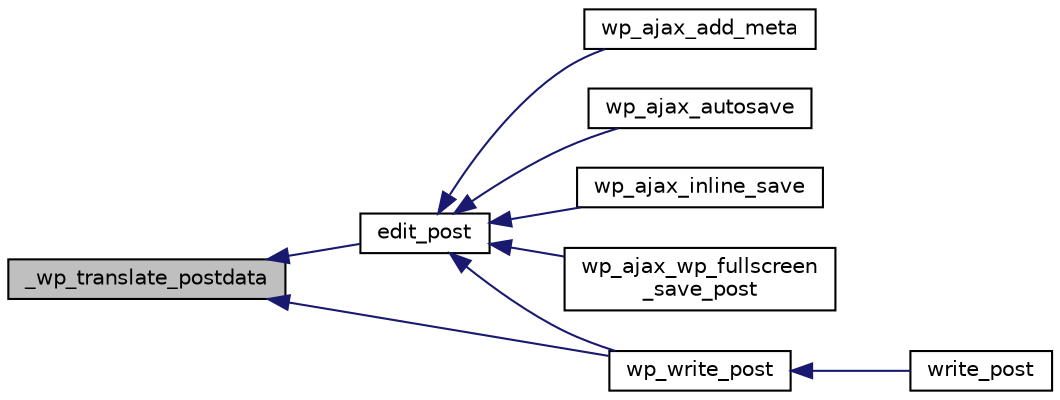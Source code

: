 digraph "_wp_translate_postdata"
{
  edge [fontname="Helvetica",fontsize="10",labelfontname="Helvetica",labelfontsize="10"];
  node [fontname="Helvetica",fontsize="10",shape=record];
  rankdir="LR";
  Node1 [label="_wp_translate_postdata",height=0.2,width=0.4,color="black", fillcolor="grey75", style="filled", fontcolor="black"];
  Node1 -> Node2 [dir="back",color="midnightblue",fontsize="10",style="solid",fontname="Helvetica"];
  Node2 [label="edit_post",height=0.2,width=0.4,color="black", fillcolor="white", style="filled",URL="$wp-admin_2includes_2post_8php.html#a40bd171c0346a1ee42b164a8d9efab30"];
  Node2 -> Node3 [dir="back",color="midnightblue",fontsize="10",style="solid",fontname="Helvetica"];
  Node3 [label="wp_ajax_add_meta",height=0.2,width=0.4,color="black", fillcolor="white", style="filled",URL="$ajax-actions_8php.html#a135b323d63a3baf705d0d971266bc159"];
  Node2 -> Node4 [dir="back",color="midnightblue",fontsize="10",style="solid",fontname="Helvetica"];
  Node4 [label="wp_ajax_autosave",height=0.2,width=0.4,color="black", fillcolor="white", style="filled",URL="$ajax-actions_8php.html#a26d84dff56b653b59a0cd01a1648814f"];
  Node2 -> Node5 [dir="back",color="midnightblue",fontsize="10",style="solid",fontname="Helvetica"];
  Node5 [label="wp_ajax_inline_save",height=0.2,width=0.4,color="black", fillcolor="white", style="filled",URL="$ajax-actions_8php.html#aacc9836c7634d19e85127866e165d2f4"];
  Node2 -> Node6 [dir="back",color="midnightblue",fontsize="10",style="solid",fontname="Helvetica"];
  Node6 [label="wp_ajax_wp_fullscreen\l_save_post",height=0.2,width=0.4,color="black", fillcolor="white", style="filled",URL="$ajax-actions_8php.html#af2c48166fd29f52c484904128c335da6"];
  Node2 -> Node7 [dir="back",color="midnightblue",fontsize="10",style="solid",fontname="Helvetica"];
  Node7 [label="wp_write_post",height=0.2,width=0.4,color="black", fillcolor="white", style="filled",URL="$wp-admin_2includes_2post_8php.html#ae3a9715d70c7740e8fad355ede553500"];
  Node7 -> Node8 [dir="back",color="midnightblue",fontsize="10",style="solid",fontname="Helvetica"];
  Node8 [label="write_post",height=0.2,width=0.4,color="black", fillcolor="white", style="filled",URL="$wp-admin_2includes_2post_8php.html#a5470ebaf8bcfa29fd9b8f103ab51ee94"];
  Node1 -> Node7 [dir="back",color="midnightblue",fontsize="10",style="solid",fontname="Helvetica"];
}
